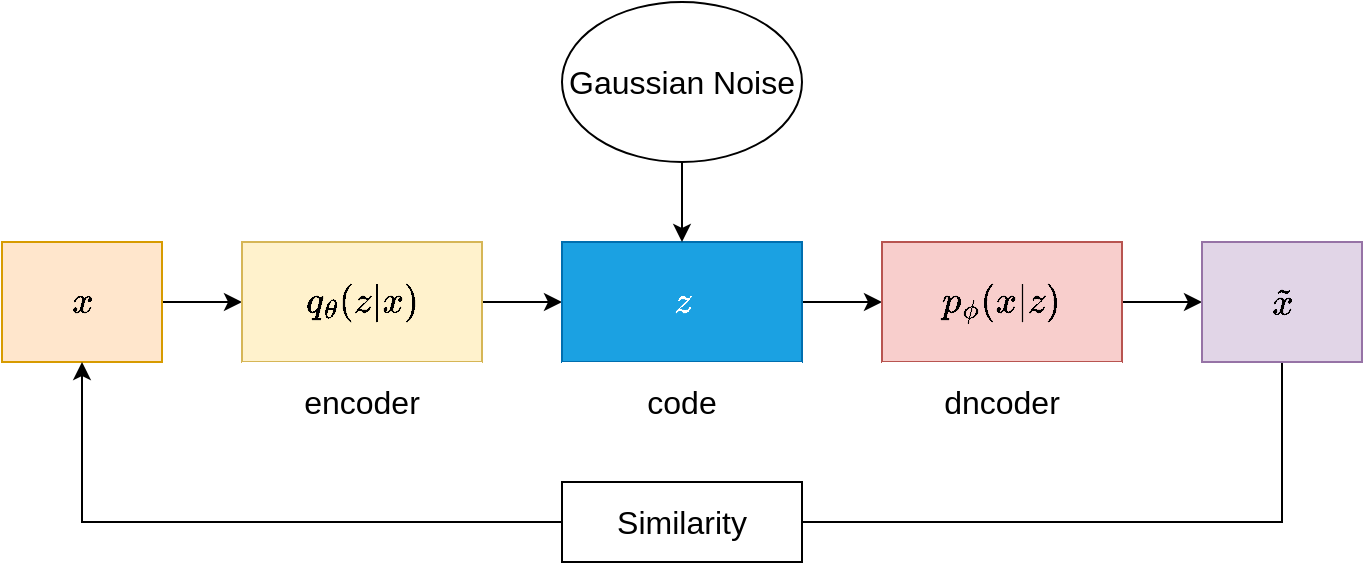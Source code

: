 <mxfile version="12.1.1" type="github" pages="1"><diagram id="GUZi_0S1dfbIim6MQ_Pb" name="Page-1"><mxGraphModel dx="1408" dy="819" grid="1" gridSize="10" guides="1" tooltips="1" connect="1" arrows="1" fold="1" page="1" pageScale="1" pageWidth="827" pageHeight="1169" math="1" shadow="0"><root><mxCell id="0"/><mxCell id="1" parent="0"/><mxCell id="jXOjkl7NtCcBfBTRH_Pj-3" style="edgeStyle=orthogonalEdgeStyle;rounded=0;orthogonalLoop=1;jettySize=auto;html=1;exitX=1;exitY=0.5;exitDx=0;exitDy=0;entryX=0;entryY=0.5;entryDx=0;entryDy=0;" parent="1" source="d6pCCGbalDCzhEI4Yue9-1" target="d6pCCGbalDCzhEI4Yue9-2" edge="1"><mxGeometry relative="1" as="geometry"/></mxCell><mxCell id="d6pCCGbalDCzhEI4Yue9-1" value="&lt;font style=&quot;font-size: 16px&quot;&gt;$$x$$&lt;/font&gt;" style="rounded=0;whiteSpace=wrap;html=1;fillColor=#ffe6cc;strokeColor=#d79b00;" parent="1" vertex="1"><mxGeometry x="60" y="240" width="80" height="60" as="geometry"/></mxCell><mxCell id="jXOjkl7NtCcBfBTRH_Pj-4" style="edgeStyle=orthogonalEdgeStyle;rounded=0;orthogonalLoop=1;jettySize=auto;html=1;exitX=1;exitY=0.5;exitDx=0;exitDy=0;entryX=0;entryY=0.5;entryDx=0;entryDy=0;" parent="1" source="d6pCCGbalDCzhEI4Yue9-2" target="d6pCCGbalDCzhEI4Yue9-3" edge="1"><mxGeometry relative="1" as="geometry"/></mxCell><mxCell id="d6pCCGbalDCzhEI4Yue9-2" value="&lt;font style=&quot;font-size: 16px&quot;&gt;$$q_{\theta}(z | x)$$&lt;/font&gt;" style="rounded=0;whiteSpace=wrap;html=1;fillColor=#fff2cc;strokeColor=#d6b656;" parent="1" vertex="1"><mxGeometry x="180" y="240" width="120" height="60" as="geometry"/></mxCell><mxCell id="jXOjkl7NtCcBfBTRH_Pj-5" style="edgeStyle=orthogonalEdgeStyle;rounded=0;orthogonalLoop=1;jettySize=auto;html=1;exitX=1;exitY=0.5;exitDx=0;exitDy=0;entryX=0;entryY=0.5;entryDx=0;entryDy=0;" parent="1" source="d6pCCGbalDCzhEI4Yue9-3" target="jXOjkl7NtCcBfBTRH_Pj-1" edge="1"><mxGeometry relative="1" as="geometry"/></mxCell><mxCell id="d6pCCGbalDCzhEI4Yue9-3" value="&lt;font style=&quot;font-size: 16px&quot;&gt;$$z$$&lt;/font&gt;" style="rounded=0;whiteSpace=wrap;html=1;fillColor=#1ba1e2;strokeColor=#006EAF;fontColor=#ffffff;" parent="1" vertex="1"><mxGeometry x="340" y="240" width="120" height="60" as="geometry"/></mxCell><mxCell id="jXOjkl7NtCcBfBTRH_Pj-6" style="edgeStyle=orthogonalEdgeStyle;rounded=0;orthogonalLoop=1;jettySize=auto;html=1;exitX=1;exitY=0.5;exitDx=0;exitDy=0;entryX=0;entryY=0.5;entryDx=0;entryDy=0;" parent="1" source="jXOjkl7NtCcBfBTRH_Pj-1" target="jXOjkl7NtCcBfBTRH_Pj-2" edge="1"><mxGeometry relative="1" as="geometry"/></mxCell><mxCell id="jXOjkl7NtCcBfBTRH_Pj-1" value="&lt;font style=&quot;font-size: 16px&quot;&gt;$$p_{\phi}(x | z)$$&lt;/font&gt;" style="rounded=0;whiteSpace=wrap;html=1;fillColor=#f8cecc;strokeColor=#b85450;" parent="1" vertex="1"><mxGeometry x="500" y="240" width="120" height="60" as="geometry"/></mxCell><mxCell id="jXOjkl7NtCcBfBTRH_Pj-10" style="edgeStyle=orthogonalEdgeStyle;rounded=0;orthogonalLoop=1;jettySize=auto;html=1;exitX=0.5;exitY=1;exitDx=0;exitDy=0;entryX=1;entryY=0.5;entryDx=0;entryDy=0;strokeColor=#000000;jumpStyle=none;endArrow=none;endFill=0;" parent="1" source="jXOjkl7NtCcBfBTRH_Pj-2" target="jXOjkl7NtCcBfBTRH_Pj-9" edge="1"><mxGeometry relative="1" as="geometry"/></mxCell><mxCell id="jXOjkl7NtCcBfBTRH_Pj-2" value="&lt;font style=&quot;font-size: 16px&quot;&gt;$$\tilde{x}$$&lt;/font&gt;" style="rounded=0;whiteSpace=wrap;html=1;fillColor=#e1d5e7;strokeColor=#9673a6;" parent="1" vertex="1"><mxGeometry x="660" y="240" width="80" height="60" as="geometry"/></mxCell><mxCell id="jXOjkl7NtCcBfBTRH_Pj-8" style="edgeStyle=orthogonalEdgeStyle;rounded=0;orthogonalLoop=1;jettySize=auto;html=1;exitX=0.5;exitY=1;exitDx=0;exitDy=0;entryX=0.5;entryY=0;entryDx=0;entryDy=0;" parent="1" source="jXOjkl7NtCcBfBTRH_Pj-7" target="d6pCCGbalDCzhEI4Yue9-3" edge="1"><mxGeometry relative="1" as="geometry"/></mxCell><mxCell id="jXOjkl7NtCcBfBTRH_Pj-7" value="&lt;font style=&quot;font-size: 16px&quot;&gt;Gaussian Noise&lt;/font&gt;" style="ellipse;whiteSpace=wrap;html=1;" parent="1" vertex="1"><mxGeometry x="340" y="120" width="120" height="80" as="geometry"/></mxCell><mxCell id="jXOjkl7NtCcBfBTRH_Pj-11" style="edgeStyle=orthogonalEdgeStyle;rounded=0;orthogonalLoop=1;jettySize=auto;html=1;exitX=0;exitY=0.5;exitDx=0;exitDy=0;entryX=0.5;entryY=1;entryDx=0;entryDy=0;" parent="1" source="jXOjkl7NtCcBfBTRH_Pj-9" target="d6pCCGbalDCzhEI4Yue9-1" edge="1"><mxGeometry relative="1" as="geometry"/></mxCell><mxCell id="jXOjkl7NtCcBfBTRH_Pj-9" value="&lt;font style=&quot;font-size: 16px&quot;&gt;Similarity&lt;/font&gt;" style="rounded=0;whiteSpace=wrap;html=1;" parent="1" vertex="1"><mxGeometry x="340" y="360" width="120" height="40" as="geometry"/></mxCell><mxCell id="HNKAjWcInBOgzelT-zs8-1" value="&lt;font style=&quot;font-size: 16px&quot;&gt;encoder&lt;/font&gt;" style="rounded=0;whiteSpace=wrap;html=1;strokeColor=none;" parent="1" vertex="1"><mxGeometry x="180" y="300" width="120" height="40" as="geometry"/></mxCell><mxCell id="HNKAjWcInBOgzelT-zs8-2" value="&lt;font style=&quot;font-size: 16px&quot;&gt;code&lt;/font&gt;" style="rounded=0;whiteSpace=wrap;html=1;strokeColor=none;" parent="1" vertex="1"><mxGeometry x="340" y="300" width="120" height="40" as="geometry"/></mxCell><mxCell id="HNKAjWcInBOgzelT-zs8-3" value="&lt;font style=&quot;font-size: 16px&quot;&gt;dncoder&lt;/font&gt;" style="rounded=0;whiteSpace=wrap;html=1;strokeColor=none;" parent="1" vertex="1"><mxGeometry x="500" y="300" width="120" height="40" as="geometry"/></mxCell></root></mxGraphModel></diagram></mxfile>

